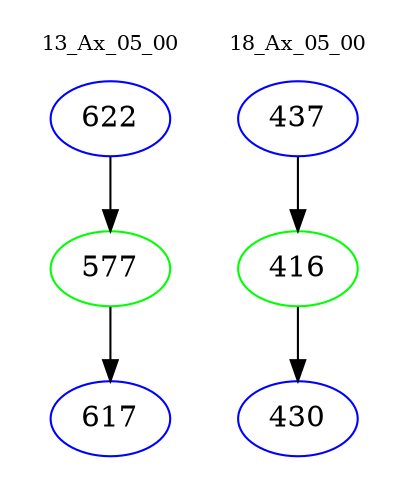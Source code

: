 digraph{
subgraph cluster_0 {
color = white
label = "13_Ax_05_00";
fontsize=10;
T0_622 [label="622", color="blue"]
T0_622 -> T0_577 [color="black"]
T0_577 [label="577", color="green"]
T0_577 -> T0_617 [color="black"]
T0_617 [label="617", color="blue"]
}
subgraph cluster_1 {
color = white
label = "18_Ax_05_00";
fontsize=10;
T1_437 [label="437", color="blue"]
T1_437 -> T1_416 [color="black"]
T1_416 [label="416", color="green"]
T1_416 -> T1_430 [color="black"]
T1_430 [label="430", color="blue"]
}
}
